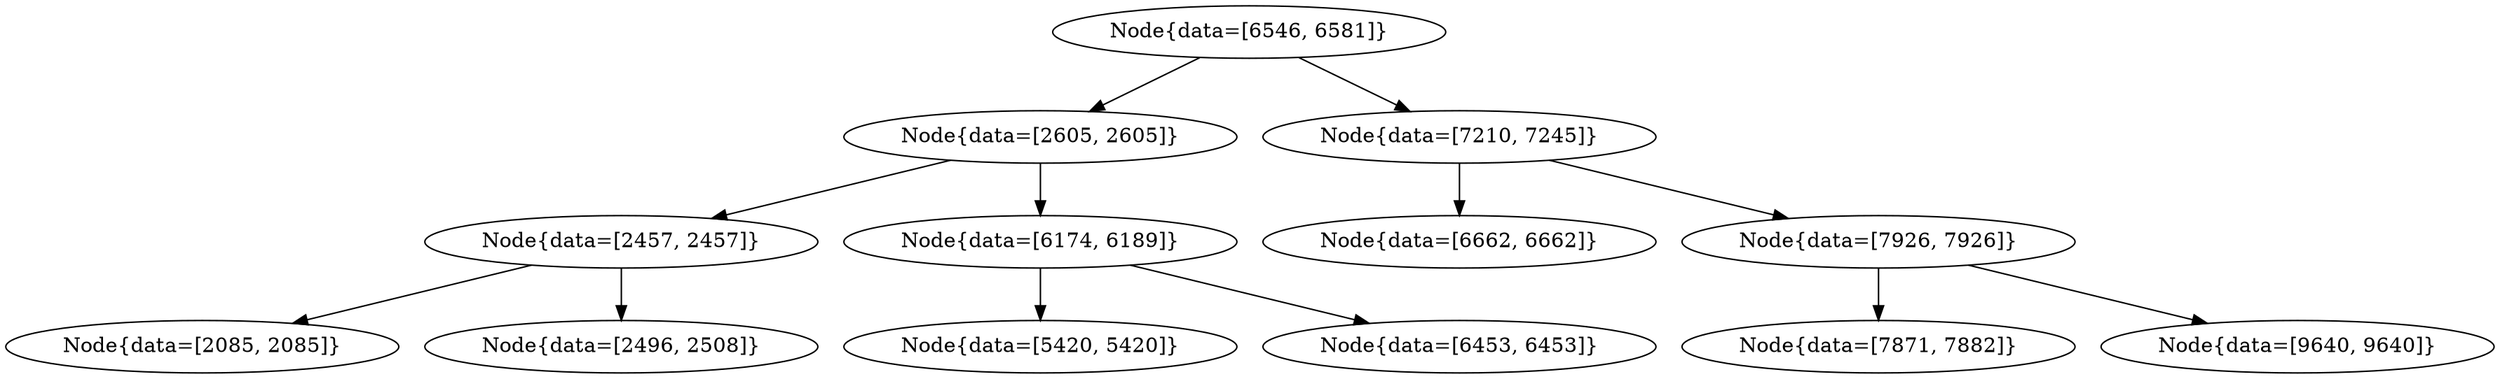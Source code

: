digraph G{
34782860 [label="Node{data=[6546, 6581]}"]
34782860 -> 1071783182
1071783182 [label="Node{data=[2605, 2605]}"]
1071783182 -> 2021357462
2021357462 [label="Node{data=[2457, 2457]}"]
2021357462 -> 168703427
168703427 [label="Node{data=[2085, 2085]}"]
2021357462 -> 494865616
494865616 [label="Node{data=[2496, 2508]}"]
1071783182 -> 844789788
844789788 [label="Node{data=[6174, 6189]}"]
844789788 -> 289304070
289304070 [label="Node{data=[5420, 5420]}"]
844789788 -> 1793450447
1793450447 [label="Node{data=[6453, 6453]}"]
34782860 -> 261716431
261716431 [label="Node{data=[7210, 7245]}"]
261716431 -> 1851947704
1851947704 [label="Node{data=[6662, 6662]}"]
261716431 -> 214853420
214853420 [label="Node{data=[7926, 7926]}"]
214853420 -> 1231029475
1231029475 [label="Node{data=[7871, 7882]}"]
214853420 -> 234048257
234048257 [label="Node{data=[9640, 9640]}"]
}
